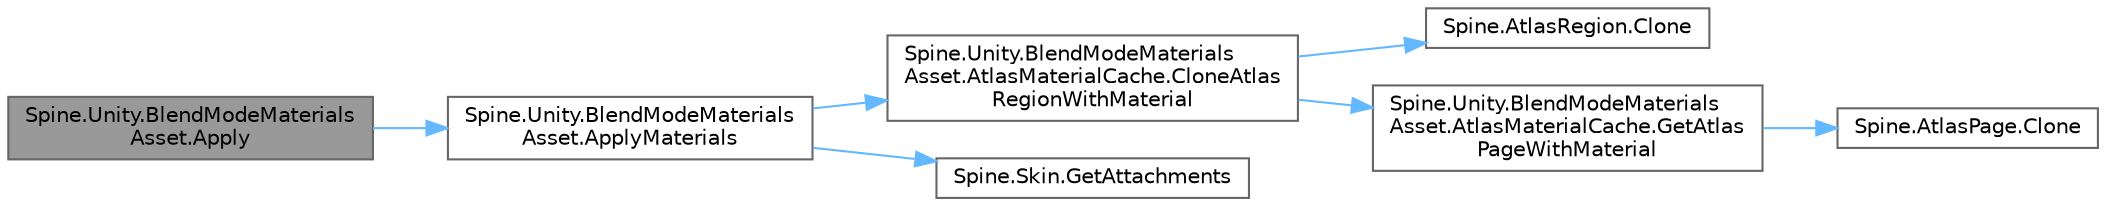 digraph "Spine.Unity.BlendModeMaterialsAsset.Apply"
{
 // LATEX_PDF_SIZE
  bgcolor="transparent";
  edge [fontname=Helvetica,fontsize=10,labelfontname=Helvetica,labelfontsize=10];
  node [fontname=Helvetica,fontsize=10,shape=box,height=0.2,width=0.4];
  rankdir="LR";
  Node1 [id="Node000001",label="Spine.Unity.BlendModeMaterials\lAsset.Apply",height=0.2,width=0.4,color="gray40", fillcolor="grey60", style="filled", fontcolor="black",tooltip=" "];
  Node1 -> Node2 [id="edge1_Node000001_Node000002",color="steelblue1",style="solid",tooltip=" "];
  Node2 [id="Node000002",label="Spine.Unity.BlendModeMaterials\lAsset.ApplyMaterials",height=0.2,width=0.4,color="grey40", fillcolor="white", style="filled",URL="$class_spine_1_1_unity_1_1_blend_mode_materials_asset.html#a7b66ca8bcecf58af95c0e6df5319dff3",tooltip=" "];
  Node2 -> Node3 [id="edge2_Node000002_Node000003",color="steelblue1",style="solid",tooltip=" "];
  Node3 [id="Node000003",label="Spine.Unity.BlendModeMaterials\lAsset.AtlasMaterialCache.CloneAtlas\lRegionWithMaterial",height=0.2,width=0.4,color="grey40", fillcolor="white", style="filled",URL="$class_spine_1_1_unity_1_1_blend_mode_materials_asset_1_1_atlas_material_cache.html#a41e9686bd1d0a855332fd71d58b4b969",tooltip="Creates a clone of an AtlasRegion that uses different Material settings, while retaining the original..."];
  Node3 -> Node4 [id="edge3_Node000003_Node000004",color="steelblue1",style="solid",tooltip=" "];
  Node4 [id="Node000004",label="Spine.AtlasRegion.Clone",height=0.2,width=0.4,color="grey40", fillcolor="white", style="filled",URL="$class_spine_1_1_atlas_region.html#ae253303eaa8cb86020e4c3f6610f8fe2",tooltip=" "];
  Node3 -> Node5 [id="edge4_Node000003_Node000005",color="steelblue1",style="solid",tooltip=" "];
  Node5 [id="Node000005",label="Spine.Unity.BlendModeMaterials\lAsset.AtlasMaterialCache.GetAtlas\lPageWithMaterial",height=0.2,width=0.4,color="grey40", fillcolor="white", style="filled",URL="$class_spine_1_1_unity_1_1_blend_mode_materials_asset_1_1_atlas_material_cache.html#a4086928728828d6010c14bc0ccc8c339",tooltip=" "];
  Node5 -> Node6 [id="edge5_Node000005_Node000006",color="steelblue1",style="solid",tooltip=" "];
  Node6 [id="Node000006",label="Spine.AtlasPage.Clone",height=0.2,width=0.4,color="grey40", fillcolor="white", style="filled",URL="$class_spine_1_1_atlas_page.html#adcf7f4186f333bced4522e5620fbc711",tooltip=" "];
  Node2 -> Node7 [id="edge6_Node000002_Node000007",color="steelblue1",style="solid",tooltip=" "];
  Node7 [id="Node000007",label="Spine.Skin.GetAttachments",height=0.2,width=0.4,color="grey40", fillcolor="white", style="filled",URL="$class_spine_1_1_skin.html#afbb1d7eef16fad1f1fd6957d28f25a16",tooltip="Returns all attachments in this skin for the specified slot index."];
}
